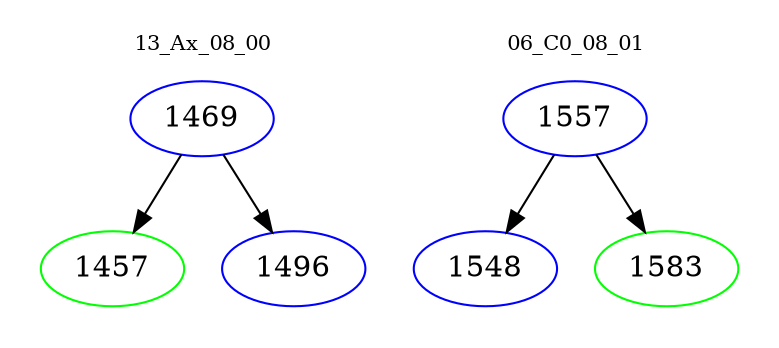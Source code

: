 digraph{
subgraph cluster_0 {
color = white
label = "13_Ax_08_00";
fontsize=10;
T0_1469 [label="1469", color="blue"]
T0_1469 -> T0_1457 [color="black"]
T0_1457 [label="1457", color="green"]
T0_1469 -> T0_1496 [color="black"]
T0_1496 [label="1496", color="blue"]
}
subgraph cluster_1 {
color = white
label = "06_C0_08_01";
fontsize=10;
T1_1557 [label="1557", color="blue"]
T1_1557 -> T1_1548 [color="black"]
T1_1548 [label="1548", color="blue"]
T1_1557 -> T1_1583 [color="black"]
T1_1583 [label="1583", color="green"]
}
}
